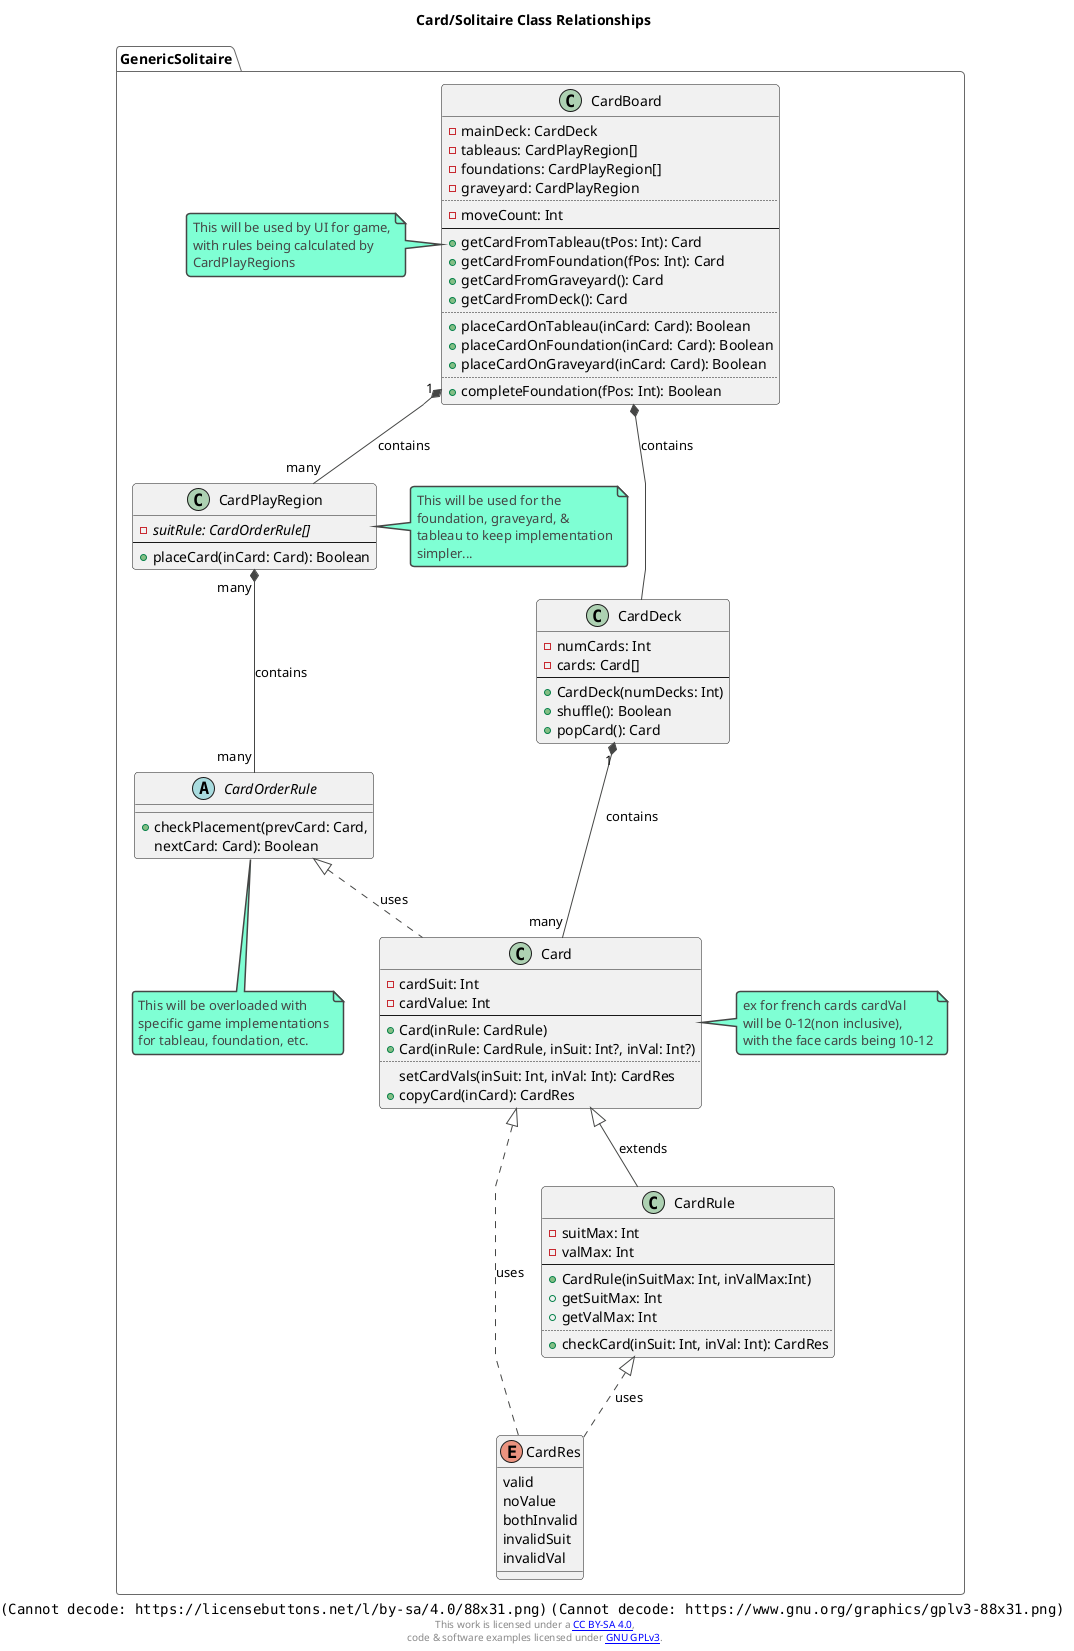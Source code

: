 @startuml PatientScanlines_Solitaire_ClassDiagram
title Card/Solitaire Class Relationships

!theme vibrant
skinparam linetype polyline

' this is the footer containing license information, should only need to be included one but may have to re-paste on multi-page documents
center footer [[https://creativecommons.org/licenses/by-sa/4.0/ <img:https://licensebuttons.net/l/by-sa/4.0/88x31.png>]] [[https://www.gnu.org/licenses/gpl-3.0.en.html <img:https://www.gnu.org/graphics/gplv3-88x31.png>]] \n This work is licensed under a [[https://creativecommons.org/licenses/by-sa/4.0/ CC BY-SA 4.0]],\n code & software examples licensed under [[https://www.gnu.org/licenses/gpl-3.0.en.html GNU GPLv3]].

package GenericSolitaire{

    enum CardRes {
        valid
        noValue
        bothInvalid
        invalidSuit
        invalidVal
    }

    class CardRule{
        -suitMax: Int
        -valMax: Int
        ---
        +CardRule(inSuitMax: Int, inValMax:Int)
        +getSuitMax: Int
        +getValMax: Int
        ....
        +checkCard(inSuit: Int, inVal: Int): CardRes
    }

    class Card {
        -cardSuit: Int
        -cardValue: Int
        ---
        +Card(inRule: CardRule)
        +Card(inRule: CardRule, inSuit: Int?, inVal: Int?)
        ....
        setCardVals(inSuit: Int, inVal: Int): CardRes
        +copyCard(inCard): CardRes
    }

    note right of Card
        ex for french cards cardVal
        will be 0-12(non inclusive),
        with the face cards being 10-12
    end note

    class CardDeck {
        -numCards: Int
        -cards: Card[]
        ---
        +CardDeck(numDecks: Int)
        +shuffle(): Boolean
        +popCard(): Card
    }

    abstract class CardOrderRule {
        +checkPlacement(prevCard: Card,
        nextCard: Card): Boolean
    }

    note bottom of CardOrderRule
        This will be overloaded with
        specific game implementations
        for tableau, foundation, etc.
    end note

    class CardPlayRegion {
        -suitRule: {abstract} CardOrderRule[]
        ---
        +placeCard(inCard: Card): Boolean
    }

    note left of CardPlayRegion
        This will be used for the
        foundation, graveyard, &
        tableau to keep implementation
        simpler...
    end note

    class CardBoard {
        -mainDeck: CardDeck
        -tableaus: CardPlayRegion[]
        -foundations: CardPlayRegion[]
        -graveyard: CardPlayRegion
        ....
        -moveCount: Int
        ---
        +getCardFromTableau(tPos: Int): Card
        +getCardFromFoundation(fPos: Int): Card
        +getCardFromGraveyard(): Card
        +getCardFromDeck(): Card
        ....
        +placeCardOnTableau(inCard: Card): Boolean
        +placeCardOnFoundation(inCard: Card): Boolean
        +placeCardOnGraveyard(inCard: Card): Boolean
        ....
        +completeFoundation(fPos: Int): Boolean
    }

    note left of CardBoard
        This will be used by UI for game,
        with rules being calculated by
        CardPlayRegions
    end note
    CardRule <|.. CardRes : uses
    Card <|.. CardRes : uses
    Card <|-- CardRule : extends
    CardOrderRule <|.. Card : uses
    CardDeck "1" *-- "many" Card : contains
    CardPlayRegion "many" *-- "many" CardOrderRule : contains

    CardBoard "1" *-- "many" CardPlayRegion : contains
    CardBoard *-- CardDeck : contains
}

@enduml